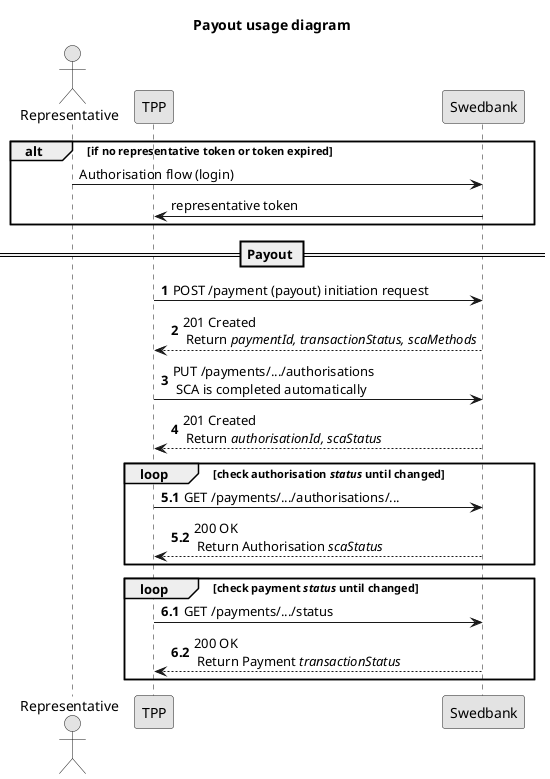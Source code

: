 @startuml api-usage-payout

skinparam monochrome true
skinparam shadowing false

title Payout usage diagram

Actor Representative
Participant TPP
Participant Swedbank

alt if no representative token or token expired
Representative->Swedbank: Authorisation flow (login)
TPP<-Swedbank: representative token
end

== Payout ==
autonumber 1
TPP->Swedbank: POST /payment (payout) initiation request
TPP<--Swedbank: 201 Created \n Return //paymentId, transactionStatus, scaMethods//
TPP->Swedbank: PUT /payments/.../authorisations \n SCA is completed automatically
TPP<--Swedbank: 201 Created \n Return //authorisationId, scaStatus//

loop check authorisation //status// until changed
    autonumber 5.1
    TPP->Swedbank: GET /payments/.../authorisations/...
    TPP<--Swedbank: 200 OK \n Return Authorisation //scaStatus//
end

loop check payment //status// until changed
    autonumber 6.1
    TPP->Swedbank: GET /payments/.../status
    TPP<--Swedbank: 200 OK \n Return Payment //transactionStatus//
end

@enduml